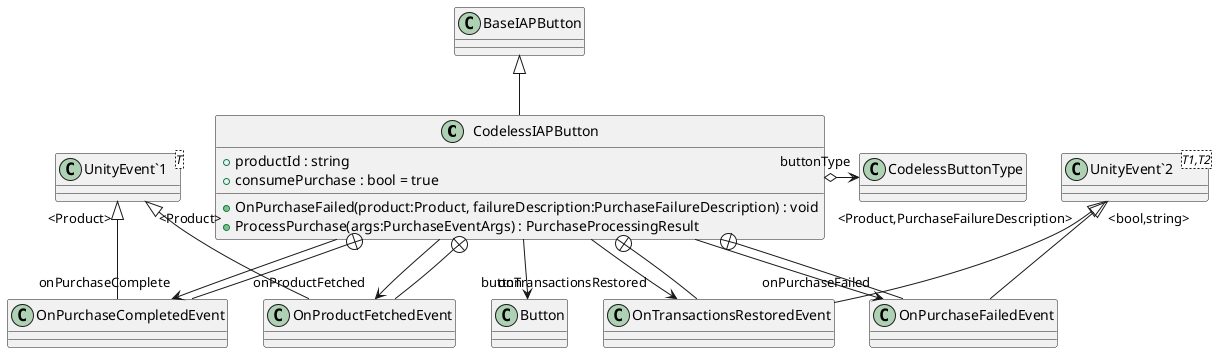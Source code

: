 @startuml
class CodelessIAPButton {
    + productId : string
    + consumePurchase : bool = true
    + OnPurchaseFailed(product:Product, failureDescription:PurchaseFailureDescription) : void
    + ProcessPurchase(args:PurchaseEventArgs) : PurchaseProcessingResult
}
class OnProductFetchedEvent {
}
class OnPurchaseCompletedEvent {
}
class OnPurchaseFailedEvent {
}
class OnTransactionsRestoredEvent {
}
class "UnityEvent`1"<T> {
}
class "UnityEvent`2"<T1,T2> {
}
BaseIAPButton <|-- CodelessIAPButton
CodelessIAPButton o-> "buttonType" CodelessButtonType
CodelessIAPButton --> "onTransactionsRestored" OnTransactionsRestoredEvent
CodelessIAPButton --> "onPurchaseComplete" OnPurchaseCompletedEvent
CodelessIAPButton --> "onPurchaseFailed" OnPurchaseFailedEvent
CodelessIAPButton --> "onProductFetched" OnProductFetchedEvent
CodelessIAPButton --> "button" Button
CodelessIAPButton +-- OnProductFetchedEvent
"UnityEvent`1" "<Product>" <|-- OnProductFetchedEvent
CodelessIAPButton +-- OnPurchaseCompletedEvent
"UnityEvent`1" "<Product>" <|-- OnPurchaseCompletedEvent
CodelessIAPButton +-- OnPurchaseFailedEvent
"UnityEvent`2" "<Product,PurchaseFailureDescription>" <|-- OnPurchaseFailedEvent
CodelessIAPButton +-- OnTransactionsRestoredEvent
"UnityEvent`2" "<bool,string>" <|-- OnTransactionsRestoredEvent
@enduml

